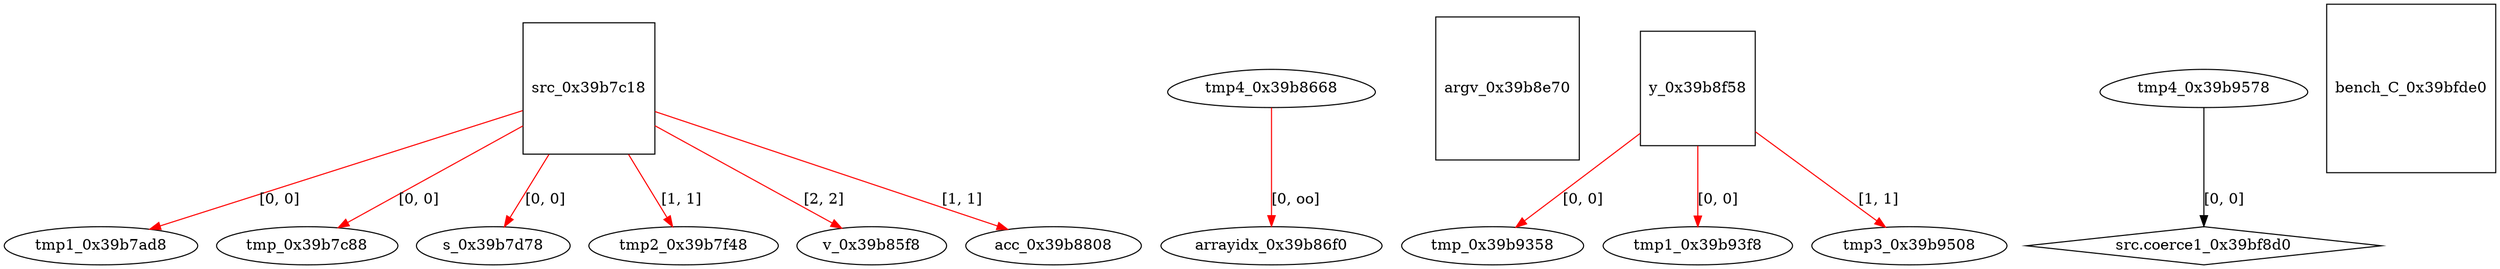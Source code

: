 digraph grafico {
"tmp1_0x39b7ad8" [shape=ellipse];
"src_0x39b7c18" -> "tmp1_0x39b7ad8" [label="[0, 0]",color=red];
"src_0x39b7c18" [shape=square];
"tmp_0x39b7c88" [shape=ellipse];
"src_0x39b7c18" -> "tmp_0x39b7c88" [label="[0, 0]",color=red];
"s_0x39b7d78" [shape=ellipse];
"src_0x39b7c18" -> "s_0x39b7d78" [label="[0, 0]",color=red];
"tmp2_0x39b7f48" [shape=ellipse];
"src_0x39b7c18" -> "tmp2_0x39b7f48" [label="[1, 1]",color=red];
"v_0x39b85f8" [shape=ellipse];
"src_0x39b7c18" -> "v_0x39b85f8" [label="[2, 2]",color=red];
"tmp4_0x39b8668" [shape=egg];
"arrayidx_0x39b86f0" [shape=ellipse];
"tmp4_0x39b8668" -> "arrayidx_0x39b86f0" [label="[0, oo]",color=red];
"acc_0x39b8808" [shape=ellipse];
"src_0x39b7c18" -> "acc_0x39b8808" [label="[1, 1]",color=red];
"argv_0x39b8e70" [shape=square];
"y_0x39b8f58" [shape=square];
"tmp_0x39b9358" [shape=ellipse];
"y_0x39b8f58" -> "tmp_0x39b9358" [label="[0, 0]",color=red];
"tmp1_0x39b93f8" [shape=ellipse];
"y_0x39b8f58" -> "tmp1_0x39b93f8" [label="[0, 0]",color=red];
"tmp3_0x39b9508" [shape=ellipse];
"y_0x39b8f58" -> "tmp3_0x39b9508" [label="[1, 1]",color=red];
"tmp4_0x39b9578" [shape=egg];
"src.coerce1_0x39bf8d0" [shape=diamond];
"tmp4_0x39b9578" -> "src.coerce1_0x39bf8d0" [label="[0, 0]"];
"bench_C_0x39bfde0" [shape=square];
}